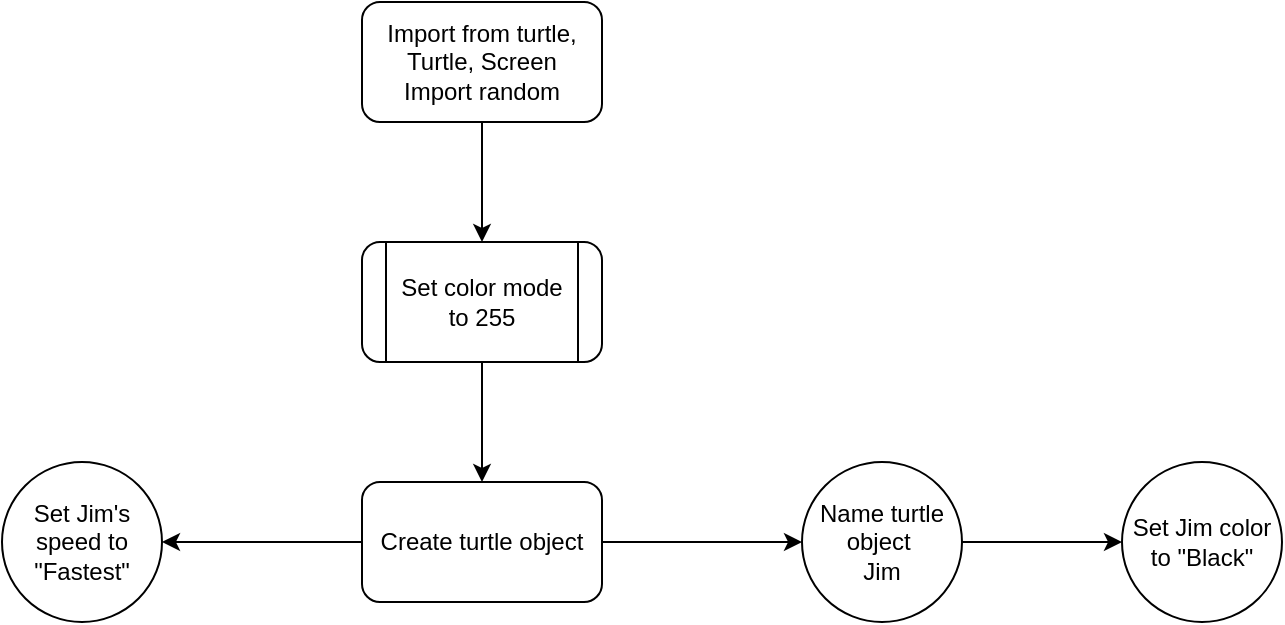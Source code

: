 <mxfile version="24.8.4">
  <diagram name="Page-1" id="0JLXpal0O4lnVcGqFTkt">
    <mxGraphModel dx="1185" dy="632" grid="1" gridSize="10" guides="1" tooltips="1" connect="1" arrows="1" fold="1" page="1" pageScale="1" pageWidth="850" pageHeight="1100" math="0" shadow="0">
      <root>
        <mxCell id="0" />
        <mxCell id="1" parent="0" />
        <mxCell id="J19cRgD72Q7SGxjf4KrP-20" value="" style="edgeStyle=orthogonalEdgeStyle;rounded=0;orthogonalLoop=1;jettySize=auto;html=1;" edge="1" parent="1" source="J19cRgD72Q7SGxjf4KrP-1" target="J19cRgD72Q7SGxjf4KrP-19">
          <mxGeometry relative="1" as="geometry" />
        </mxCell>
        <mxCell id="J19cRgD72Q7SGxjf4KrP-1" value="&lt;div&gt;Import from turtle, Turtle, Screen&lt;/div&gt;&lt;div&gt;Import random&lt;br&gt;&lt;/div&gt;" style="rounded=1;whiteSpace=wrap;html=1;" vertex="1" parent="1">
          <mxGeometry x="365" y="40" width="120" height="60" as="geometry" />
        </mxCell>
        <mxCell id="J19cRgD72Q7SGxjf4KrP-16" value="" style="edgeStyle=orthogonalEdgeStyle;rounded=0;orthogonalLoop=1;jettySize=auto;html=1;" edge="1" parent="1" source="J19cRgD72Q7SGxjf4KrP-9" target="J19cRgD72Q7SGxjf4KrP-15">
          <mxGeometry relative="1" as="geometry" />
        </mxCell>
        <mxCell id="J19cRgD72Q7SGxjf4KrP-23" value="" style="edgeStyle=orthogonalEdgeStyle;rounded=0;orthogonalLoop=1;jettySize=auto;html=1;" edge="1" parent="1" source="J19cRgD72Q7SGxjf4KrP-9" target="J19cRgD72Q7SGxjf4KrP-22">
          <mxGeometry relative="1" as="geometry" />
        </mxCell>
        <mxCell id="J19cRgD72Q7SGxjf4KrP-9" value="Create turtle object" style="whiteSpace=wrap;html=1;rounded=1;" vertex="1" parent="1">
          <mxGeometry x="365" y="280" width="120" height="60" as="geometry" />
        </mxCell>
        <mxCell id="J19cRgD72Q7SGxjf4KrP-18" value="" style="edgeStyle=orthogonalEdgeStyle;rounded=0;orthogonalLoop=1;jettySize=auto;html=1;" edge="1" parent="1" source="J19cRgD72Q7SGxjf4KrP-15" target="J19cRgD72Q7SGxjf4KrP-17">
          <mxGeometry relative="1" as="geometry" />
        </mxCell>
        <mxCell id="J19cRgD72Q7SGxjf4KrP-15" value="&lt;div&gt;Name turtle object&amp;nbsp;&lt;/div&gt;&lt;div&gt;Jim&lt;/div&gt;" style="ellipse;whiteSpace=wrap;html=1;rounded=1;" vertex="1" parent="1">
          <mxGeometry x="585" y="270" width="80" height="80" as="geometry" />
        </mxCell>
        <mxCell id="J19cRgD72Q7SGxjf4KrP-17" value="Set Jim color to &quot;Black&quot;" style="ellipse;whiteSpace=wrap;html=1;rounded=1;" vertex="1" parent="1">
          <mxGeometry x="745" y="270" width="80" height="80" as="geometry" />
        </mxCell>
        <mxCell id="J19cRgD72Q7SGxjf4KrP-21" value="" style="edgeStyle=orthogonalEdgeStyle;rounded=0;orthogonalLoop=1;jettySize=auto;html=1;" edge="1" parent="1" source="J19cRgD72Q7SGxjf4KrP-19" target="J19cRgD72Q7SGxjf4KrP-9">
          <mxGeometry relative="1" as="geometry" />
        </mxCell>
        <mxCell id="J19cRgD72Q7SGxjf4KrP-19" value="&lt;div&gt;Set color mode to 255&lt;/div&gt;" style="shape=process;whiteSpace=wrap;html=1;backgroundOutline=1;rounded=1;" vertex="1" parent="1">
          <mxGeometry x="365" y="160" width="120" height="60" as="geometry" />
        </mxCell>
        <mxCell id="J19cRgD72Q7SGxjf4KrP-22" value="Set Jim&#39;s speed to&lt;br&gt;&quot;Fastest&quot;" style="ellipse;whiteSpace=wrap;html=1;rounded=1;" vertex="1" parent="1">
          <mxGeometry x="185" y="270" width="80" height="80" as="geometry" />
        </mxCell>
      </root>
    </mxGraphModel>
  </diagram>
</mxfile>
